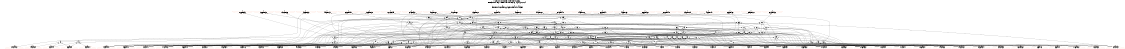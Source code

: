 # Network structure generated by ABC

digraph network {
size = "7.5,10";
center = true;
edge [dir = back];

{
  node [shape = plaintext];
  edge [style = invis];
  LevelTitle1 [label=""];
  LevelTitle2 [label=""];
  Level7 [label = ""];
  Level6 [label = ""];
  Level5 [label = ""];
  Level4 [label = ""];
  Level3 [label = ""];
  Level2 [label = ""];
  Level1 [label = ""];
  Level0 [label = ""];
  LevelTitle1 ->  LevelTitle2 ->  Level7 ->  Level6 ->  Level5 ->  Level4 ->  Level3 ->  Level2 ->  Level1 ->  Level0;
}

{
  rank = same;
  LevelTitle1;
  title1 [shape=plaintext,
          fontsize=20,
          fontname = "Times-Roman",
          label="Network structure visualized by ABC\nBenchmark \"top\". Time was Wed Oct 16 16:07:30 2024. "
         ];
}

{
  rank = same;
  LevelTitle2;
  title2 [shape=plaintext,
          fontsize=18,
          fontname = "Times-Roman",
          label="The network contains 86 logic nodes and 0 latches.\n"
         ];
}

{
  rank = same;
  Level7;
  Node61 [label = "_768gat_334_", shape = invtriangle, color = coral, fillcolor = coral];
  Node62 [label = "_388gat_133_", shape = invtriangle, color = coral, fillcolor = coral];
  Node63 [label = "_420gat_158_", shape = invtriangle, color = coral, fillcolor = coral];
  Node64 [label = "_423gat_155_", shape = invtriangle, color = coral, fillcolor = coral];
  Node65 [label = "_419gat_164_", shape = invtriangle, color = coral, fillcolor = coral];
  Node66 [label = "_850gat_404_", shape = invtriangle, color = coral, fillcolor = coral];
  Node67 [label = "_389gat_132_", shape = invtriangle, color = coral, fillcolor = coral];
  Node68 [label = "_767gat_349_", shape = invtriangle, color = coral, fillcolor = coral];
  Node69 [label = "_874gat_433_", shape = invtriangle, color = coral, fillcolor = coral];
  Node70 [label = "_418gat_168_", shape = invtriangle, color = coral, fillcolor = coral];
  Node71 [label = "_421gat_162_", shape = invtriangle, color = coral, fillcolor = coral];
  Node72 [label = "_422gat_161_", shape = invtriangle, color = coral, fillcolor = coral];
  Node73 [label = "_878gat_442_", shape = invtriangle, color = coral, fillcolor = coral];
  Node74 [label = "_450gat_173_", shape = invtriangle, color = coral, fillcolor = coral];
  Node75 [label = "_447gat_182_", shape = invtriangle, color = coral, fillcolor = coral];
  Node76 [label = "_879gat_441_", shape = invtriangle, color = coral, fillcolor = coral];
  Node77 [label = "_449gat_176_", shape = invtriangle, color = coral, fillcolor = coral];
  Node78 [label = "_863gat_424_", shape = invtriangle, color = coral, fillcolor = coral];
  Node79 [label = "_446gat_183_", shape = invtriangle, color = coral, fillcolor = coral];
  Node80 [label = "_866gat_426_", shape = invtriangle, color = coral, fillcolor = coral];
  Node81 [label = "_880gat_440_", shape = invtriangle, color = coral, fillcolor = coral];
  Node82 [label = "_391gat_124_", shape = invtriangle, color = coral, fillcolor = coral];
  Node83 [label = "_448gat_179_", shape = invtriangle, color = coral, fillcolor = coral];
  Node84 [label = "_865gat_422_", shape = invtriangle, color = coral, fillcolor = coral];
  Node85 [label = "_390gat_131_", shape = invtriangle, color = coral, fillcolor = coral];
  Node86 [label = "_864gat_423_", shape = invtriangle, color = coral, fillcolor = coral];
}

{
  rank = same;
  Level6;
  Node111 [label = "111\n", shape = ellipse];
  Node129 [label = "129\n", shape = ellipse];
  Node147 [label = "147\n", shape = ellipse];
  Node158 [label = "158\n", shape = ellipse];
  Node159 [label = "159\n", shape = ellipse];
}

{
  rank = same;
  Level5;
  Node95 [label = "95\n", shape = ellipse];
  Node112 [label = "112\n", shape = ellipse];
  Node130 [label = "130\n", shape = ellipse];
  Node141 [label = "141\n", shape = ellipse];
  Node148 [label = "148\n", shape = ellipse];
  Node154 [label = "154\n", shape = ellipse];
  Node165 [label = "165\n", shape = ellipse];
  Node170 [label = "170\n", shape = ellipse];
}

{
  rank = same;
  Level4;
  Node96 [label = "96\n", shape = ellipse];
  Node113 [label = "113\n", shape = ellipse];
  Node121 [label = "121\n", shape = ellipse];
  Node131 [label = "131\n", shape = ellipse];
  Node138 [label = "138\n", shape = ellipse];
  Node142 [label = "142\n", shape = ellipse];
  Node149 [label = "149\n", shape = ellipse];
  Node150 [label = "150\n", shape = ellipse];
  Node151 [label = "151\n", shape = ellipse];
  Node155 [label = "155\n", shape = ellipse];
  Node160 [label = "160\n", shape = ellipse];
  Node161 [label = "161\n", shape = ellipse];
  Node166 [label = "166\n", shape = ellipse];
  Node167 [label = "167\n", shape = ellipse];
  Node171 [label = "171\n", shape = ellipse];
  Node172 [label = "172\n", shape = ellipse];
}

{
  rank = same;
  Level3;
  Node97 [label = "97\n", shape = ellipse];
  Node114 [label = "114\n", shape = ellipse];
  Node115 [label = "115\n", shape = ellipse];
  Node116 [label = "116\n", shape = ellipse];
  Node118 [label = "118\n", shape = ellipse];
  Node119 [label = "119\n", shape = ellipse];
  Node120 [label = "120\n", shape = ellipse];
  Node122 [label = "122\n", shape = ellipse];
  Node132 [label = "132\n", shape = ellipse];
  Node135 [label = "135\n", shape = ellipse];
  Node139 [label = "139\n", shape = ellipse];
  Node140 [label = "140\n", shape = ellipse];
  Node143 [label = "143\n", shape = ellipse];
  Node162 [label = "162\n", shape = ellipse];
  Node168 [label = "168\n", shape = ellipse];
}

{
  rank = same;
  Level2;
  Node88 [label = "88\n", shape = ellipse];
  Node93 [label = "93\n", shape = ellipse];
  Node98 [label = "98\n", shape = ellipse];
  Node102 [label = "102\n", shape = ellipse];
  Node103 [label = "103\n", shape = ellipse];
  Node105 [label = "105\n", shape = ellipse];
  Node109 [label = "109\n", shape = ellipse];
  Node117 [label = "117\n", shape = ellipse];
  Node123 [label = "123\n", shape = ellipse];
  Node124 [label = "124\n", shape = ellipse];
  Node133 [label = "133\n", shape = ellipse];
  Node134 [label = "134\n", shape = ellipse];
  Node136 [label = "136\n", shape = ellipse];
  Node137 [label = "137\n", shape = ellipse];
  Node144 [label = "144\n", shape = ellipse];
  Node153 [label = "153\n", shape = ellipse];
  Node157 [label = "157\n", shape = ellipse];
  Node164 [label = "164\n", shape = ellipse];
}

{
  rank = same;
  Level1;
  Node89 [label = "89\n", shape = ellipse];
  Node90 [label = "90\n", shape = ellipse];
  Node91 [label = "91\n", shape = ellipse];
  Node92 [label = "92\n", shape = ellipse];
  Node94 [label = "94\n", shape = ellipse];
  Node99 [label = "99\n", shape = ellipse];
  Node100 [label = "100\n", shape = ellipse];
  Node101 [label = "101\n", shape = ellipse];
  Node104 [label = "104\n", shape = ellipse];
  Node106 [label = "106\n", shape = ellipse];
  Node107 [label = "107\n", shape = ellipse];
  Node108 [label = "108\n", shape = ellipse];
  Node110 [label = "110\n", shape = ellipse];
  Node125 [label = "125\n", shape = ellipse];
  Node126 [label = "126\n", shape = ellipse];
  Node127 [label = "127\n", shape = ellipse];
  Node128 [label = "128\n", shape = ellipse];
  Node145 [label = "145\n", shape = ellipse];
  Node146 [label = "146\n", shape = ellipse];
  Node152 [label = "152\n", shape = ellipse];
  Node156 [label = "156\n", shape = ellipse];
  Node163 [label = "163\n", shape = ellipse];
  Node169 [label = "169\n", shape = ellipse];
  Node173 [label = "173\n", shape = ellipse];
}

{
  rank = same;
  Level0;
  Node1 [label = "_1gat_0_", shape = triangle, color = coral, fillcolor = coral];
  Node2 [label = "_85gat_17_", shape = triangle, color = coral, fillcolor = coral];
  Node3 [label = "_135gat_32_", shape = triangle, color = coral, fillcolor = coral];
  Node4 [label = "_152gat_37_", shape = triangle, color = coral, fillcolor = coral];
  Node5 [label = "_210gat_49_", shape = triangle, color = coral, fillcolor = coral];
  Node6 [label = "_259gat_55_", shape = triangle, color = coral, fillcolor = coral];
  Node7 [label = "_36gat_6_", shape = triangle, color = coral, fillcolor = coral];
  Node8 [label = "_55gat_9_", shape = triangle, color = coral, fillcolor = coral];
  Node9 [label = "_75gat_15_", shape = triangle, color = coral, fillcolor = coral];
  Node10 [label = "_159gat_40_", shape = triangle, color = coral, fillcolor = coral];
  Node11 [label = "_237gat_52_", shape = triangle, color = coral, fillcolor = coral];
  Node12 [label = "_138gat_33_", shape = triangle, color = coral, fillcolor = coral];
  Node13 [label = "_8gat_1_", shape = triangle, color = coral, fillcolor = coral];
  Node14 [label = "_219gat_50_", shape = triangle, color = coral, fillcolor = coral];
  Node15 [label = "_26gat_4_", shape = triangle, color = coral, fillcolor = coral];
  Node16 [label = "_74gat_14_", shape = triangle, color = coral, fillcolor = coral];
  Node17 [label = "_153gat_38_", shape = triangle, color = coral, fillcolor = coral];
  Node18 [label = "_59gat_10_", shape = triangle, color = coral, fillcolor = coral];
  Node19 [label = "_207gat_48_", shape = triangle, color = coral, fillcolor = coral];
  Node20 [label = "_261gat_57_", shape = triangle, color = coral, fillcolor = coral];
  Node21 [label = "_88gat_20_", shape = triangle, color = coral, fillcolor = coral];
  Node22 [label = "_183gat_44_", shape = triangle, color = coral, fillcolor = coral];
  Node23 [label = "_149gat_36_", shape = triangle, color = coral, fillcolor = coral];
  Node24 [label = "_260gat_56_", shape = triangle, color = coral, fillcolor = coral];
  Node25 [label = "_13gat_2_", shape = triangle, color = coral, fillcolor = coral];
  Node26 [label = "_73gat_13_", shape = triangle, color = coral, fillcolor = coral];
  Node27 [label = "_116gat_28_", shape = triangle, color = coral, fillcolor = coral];
  Node28 [label = "_130gat_31_", shape = triangle, color = coral, fillcolor = coral];
  Node29 [label = "_246gat_53_", shape = triangle, color = coral, fillcolor = coral];
  Node30 [label = "_89gat_21_", shape = triangle, color = coral, fillcolor = coral];
  Node31 [label = "_111gat_27_", shape = triangle, color = coral, fillcolor = coral];
  Node32 [label = "_189gat_45_", shape = triangle, color = coral, fillcolor = coral];
  Node33 [label = "_68gat_11_", shape = triangle, color = coral, fillcolor = coral];
  Node34 [label = "_72gat_12_", shape = triangle, color = coral, fillcolor = coral];
  Node35 [label = "_268gat_59_", shape = triangle, color = coral, fillcolor = coral];
  Node36 [label = "_90gat_22_", shape = triangle, color = coral, fillcolor = coral];
  Node37 [label = "_143gat_34_", shape = triangle, color = coral, fillcolor = coral];
  Node38 [label = "_201gat_47_", shape = triangle, color = coral, fillcolor = coral];
  Node39 [label = "_267gat_58_", shape = triangle, color = coral, fillcolor = coral];
  Node40 [label = "_101gat_25_", shape = triangle, color = coral, fillcolor = coral];
  Node41 [label = "_171gat_42_", shape = triangle, color = coral, fillcolor = coral];
  Node42 [label = "_29gat_5_", shape = triangle, color = coral, fillcolor = coral];
  Node43 [label = "_228gat_51_", shape = triangle, color = coral, fillcolor = coral];
  Node44 [label = "_91gat_23_", shape = triangle, color = coral, fillcolor = coral];
  Node45 [label = "_146gat_35_", shape = triangle, color = coral, fillcolor = coral];
  Node46 [label = "_51gat_8_", shape = triangle, color = coral, fillcolor = coral];
  Node47 [label = "_80gat_16_", shape = triangle, color = coral, fillcolor = coral];
  Node48 [label = "_87gat_19_", shape = triangle, color = coral, fillcolor = coral];
  Node49 [label = "_165gat_41_", shape = triangle, color = coral, fillcolor = coral];
  Node50 [label = "_255gat_54_", shape = triangle, color = coral, fillcolor = coral];
  Node51 [label = "_156gat_39_", shape = triangle, color = coral, fillcolor = coral];
  Node52 [label = "_177gat_43_", shape = triangle, color = coral, fillcolor = coral];
  Node53 [label = "_42gat_7_", shape = triangle, color = coral, fillcolor = coral];
  Node54 [label = "_86gat_18_", shape = triangle, color = coral, fillcolor = coral];
  Node55 [label = "_17gat_3_", shape = triangle, color = coral, fillcolor = coral];
  Node56 [label = "_96gat_24_", shape = triangle, color = coral, fillcolor = coral];
  Node57 [label = "_106gat_26_", shape = triangle, color = coral, fillcolor = coral];
  Node58 [label = "_121gat_29_", shape = triangle, color = coral, fillcolor = coral];
  Node59 [label = "_195gat_46_", shape = triangle, color = coral, fillcolor = coral];
  Node60 [label = "_126gat_30_", shape = triangle, color = coral, fillcolor = coral];
}

title1 -> title2 [style = invis];
title2 -> Node61 [style = invis];
title2 -> Node62 [style = invis];
title2 -> Node63 [style = invis];
title2 -> Node64 [style = invis];
title2 -> Node65 [style = invis];
title2 -> Node66 [style = invis];
title2 -> Node67 [style = invis];
title2 -> Node68 [style = invis];
title2 -> Node69 [style = invis];
title2 -> Node70 [style = invis];
title2 -> Node71 [style = invis];
title2 -> Node72 [style = invis];
title2 -> Node73 [style = invis];
title2 -> Node74 [style = invis];
title2 -> Node75 [style = invis];
title2 -> Node76 [style = invis];
title2 -> Node77 [style = invis];
title2 -> Node78 [style = invis];
title2 -> Node79 [style = invis];
title2 -> Node80 [style = invis];
title2 -> Node81 [style = invis];
title2 -> Node82 [style = invis];
title2 -> Node83 [style = invis];
title2 -> Node84 [style = invis];
title2 -> Node85 [style = invis];
title2 -> Node86 [style = invis];
Node61 -> Node62 [style = invis];
Node62 -> Node63 [style = invis];
Node63 -> Node64 [style = invis];
Node64 -> Node65 [style = invis];
Node65 -> Node66 [style = invis];
Node66 -> Node67 [style = invis];
Node67 -> Node68 [style = invis];
Node68 -> Node69 [style = invis];
Node69 -> Node70 [style = invis];
Node70 -> Node71 [style = invis];
Node71 -> Node72 [style = invis];
Node72 -> Node73 [style = invis];
Node73 -> Node74 [style = invis];
Node74 -> Node75 [style = invis];
Node75 -> Node76 [style = invis];
Node76 -> Node77 [style = invis];
Node77 -> Node78 [style = invis];
Node78 -> Node79 [style = invis];
Node79 -> Node80 [style = invis];
Node80 -> Node81 [style = invis];
Node81 -> Node82 [style = invis];
Node82 -> Node83 [style = invis];
Node83 -> Node84 [style = invis];
Node84 -> Node85 [style = invis];
Node85 -> Node86 [style = invis];
Node61 -> Node88 [style = solid];
Node62 -> Node90 [style = solid];
Node63 -> Node91 [style = solid];
Node64 -> Node92 [style = solid];
Node65 -> Node93 [style = solid];
Node66 -> Node95 [style = solid];
Node67 -> Node108 [style = solid];
Node68 -> Node109 [style = solid];
Node69 -> Node111 [style = solid];
Node70 -> Node126 [style = solid];
Node71 -> Node127 [style = solid];
Node72 -> Node128 [style = solid];
Node73 -> Node129 [style = solid];
Node74 -> Node146 [style = solid];
Node75 -> Node100 [style = solid];
Node76 -> Node147 [style = solid];
Node77 -> Node153 [style = solid];
Node78 -> Node154 [style = solid];
Node79 -> Node157 [style = solid];
Node80 -> Node158 [style = solid];
Node81 -> Node159 [style = solid];
Node82 -> Node163 [style = solid];
Node83 -> Node164 [style = solid];
Node84 -> Node165 [style = solid];
Node85 -> Node94 [style = solid];
Node86 -> Node170 [style = solid];
Node88 -> Node89 [style = solid];
Node88 -> Node19 [style = solid];
Node88 -> Node22 [style = solid];
Node88 -> Node32 [style = solid];
Node88 -> Node38 [style = solid];
Node88 -> Node59 [style = solid];
Node89 -> Node10 [style = solid];
Node89 -> Node28 [style = solid];
Node89 -> Node41 [style = solid];
Node89 -> Node49 [style = solid];
Node89 -> Node52 [style = solid];
Node90 -> Node9 [style = solid];
Node90 -> Node42 [style = solid];
Node90 -> Node53 [style = solid];
Node91 -> Node9 [style = solid];
Node91 -> Node18 [style = solid];
Node91 -> Node47 [style = solid];
Node92 -> Node21 [style = solid];
Node92 -> Node36 [style = solid];
Node92 -> Node48 [style = solid];
Node93 -> Node94 [style = solid];
Node93 -> Node1 [style = solid];
Node93 -> Node15 [style = solid];
Node93 -> Node25 [style = solid];
Node93 -> Node55 [style = solid];
Node94 -> Node7 [style = solid];
Node94 -> Node42 [style = solid];
Node94 -> Node53 [style = solid];
Node95 -> Node96 [style = solid];
Node95 -> Node97 [style = solid];
Node95 -> Node14 [style = solid];
Node95 -> Node20 [style = solid];
Node95 -> Node38 [style = solid];
Node95 -> Node43 [style = solid];
Node96 -> Node97 [style = solid];
Node96 -> Node105 [style = solid];
Node96 -> Node107 [style = solid];
Node96 -> Node11 [style = solid];
Node96 -> Node29 [style = solid];
Node96 -> Node38 [style = solid];
Node97 -> Node98 [style = solid];
Node97 -> Node102 [style = solid];
Node97 -> Node103 [style = solid];
Node97 -> Node60 [style = solid];
Node98 -> Node99 [style = solid];
Node98 -> Node100 [style = solid];
Node98 -> Node101 [style = solid];
Node98 -> Node9 [style = solid];
Node98 -> Node18 [style = solid];
Node98 -> Node53 [style = solid];
Node99 -> Node1 [style = solid];
Node99 -> Node13 [style = solid];
Node99 -> Node46 [style = solid];
Node99 -> Node55 [style = solid];
Node100 -> Node1 [style = solid];
Node100 -> Node15 [style = solid];
Node100 -> Node46 [style = solid];
Node101 -> Node18 [style = solid];
Node101 -> Node51 [style = solid];
Node101 -> Node53 [style = solid];
Node101 -> Node55 [style = solid];
Node102 -> Node100 [style = solid];
Node102 -> Node1 [style = solid];
Node102 -> Node17 [style = solid];
Node102 -> Node18 [style = solid];
Node102 -> Node51 [style = solid];
Node102 -> Node55 [style = solid];
Node103 -> Node100 [style = solid];
Node103 -> Node104 [style = solid];
Node103 -> Node8 [style = solid];
Node103 -> Node35 [style = solid];
Node104 -> Node9 [style = solid];
Node104 -> Node42 [style = solid];
Node104 -> Node47 [style = solid];
Node105 -> Node106 [style = solid];
Node105 -> Node18 [style = solid];
Node105 -> Node26 [style = solid];
Node105 -> Node33 [style = solid];
Node105 -> Node34 [style = solid];
Node105 -> Node53 [style = solid];
Node106 -> Node1 [style = solid];
Node106 -> Node8 [style = solid];
Node106 -> Node13 [style = solid];
Node106 -> Node25 [style = solid];
Node107 -> Node5 [style = solid];
Node107 -> Node39 [style = solid];
Node107 -> Node50 [style = solid];
Node107 -> Node58 [style = solid];
Node108 -> Node7 [style = solid];
Node108 -> Node42 [style = solid];
Node108 -> Node47 [style = solid];
Node109 -> Node110 [style = solid];
Node109 -> Node3 [style = solid];
Node109 -> Node27 [style = solid];
Node109 -> Node31 [style = solid];
Node109 -> Node58 [style = solid];
Node109 -> Node60 [style = solid];
Node110 -> Node28 [style = solid];
Node110 -> Node40 [style = solid];
Node110 -> Node44 [style = solid];
Node110 -> Node56 [style = solid];
Node110 -> Node57 [style = solid];
Node111 -> Node112 [style = solid];
Node111 -> Node121 [style = solid];
Node111 -> Node122 [style = solid];
Node111 -> Node14 [style = solid];
Node111 -> Node43 [style = solid];
Node111 -> Node52 [style = solid];
Node112 -> Node113 [style = solid];
Node112 -> Node120 [style = solid];
Node112 -> Node22 [style = solid];
Node113 -> Node114 [style = solid];
Node113 -> Node115 [style = solid];
Node113 -> Node116 [style = solid];
Node113 -> Node118 [style = solid];
Node113 -> Node119 [style = solid];
Node113 -> Node32 [style = solid];
Node114 -> Node98 [style = solid];
Node114 -> Node102 [style = solid];
Node114 -> Node103 [style = solid];
Node114 -> Node38 [style = solid];
Node114 -> Node60 [style = solid];
Node115 -> Node98 [style = solid];
Node115 -> Node102 [style = solid];
Node115 -> Node103 [style = solid];
Node115 -> Node20 [style = solid];
Node115 -> Node38 [style = solid];
Node115 -> Node60 [style = solid];
Node116 -> Node98 [style = solid];
Node116 -> Node117 [style = solid];
Node116 -> Node103 [style = solid];
Node116 -> Node27 [style = solid];
Node116 -> Node45 [style = solid];
Node117 -> Node100 [style = solid];
Node117 -> Node1 [style = solid];
Node117 -> Node18 [style = solid];
Node117 -> Node51 [style = solid];
Node117 -> Node55 [style = solid];
Node118 -> Node98 [style = solid];
Node118 -> Node117 [style = solid];
Node118 -> Node103 [style = solid];
Node118 -> Node23 [style = solid];
Node118 -> Node58 [style = solid];
Node118 -> Node59 [style = solid];
Node119 -> Node98 [style = solid];
Node119 -> Node117 [style = solid];
Node119 -> Node103 [style = solid];
Node119 -> Node23 [style = solid];
Node119 -> Node58 [style = solid];
Node119 -> Node59 [style = solid];
Node120 -> Node98 [style = solid];
Node120 -> Node117 [style = solid];
Node120 -> Node103 [style = solid];
Node120 -> Node31 [style = solid];
Node120 -> Node37 [style = solid];
Node121 -> Node122 [style = solid];
Node121 -> Node105 [style = solid];
Node121 -> Node125 [style = solid];
Node121 -> Node11 [style = solid];
Node121 -> Node29 [style = solid];
Node121 -> Node52 [style = solid];
Node122 -> Node98 [style = solid];
Node122 -> Node123 [style = solid];
Node122 -> Node124 [style = solid];
Node122 -> Node57 [style = solid];
Node123 -> Node100 [style = solid];
Node123 -> Node8 [style = solid];
Node123 -> Node17 [style = solid];
Node123 -> Node18 [style = solid];
Node123 -> Node51 [style = solid];
Node124 -> Node100 [style = solid];
Node124 -> Node104 [style = solid];
Node124 -> Node4 [style = solid];
Node124 -> Node12 [style = solid];
Node124 -> Node35 [style = solid];
Node124 -> Node55 [style = solid];
Node125 -> Node5 [style = solid];
Node125 -> Node40 [style = solid];
Node126 -> Node1 [style = solid];
Node126 -> Node13 [style = solid];
Node126 -> Node25 [style = solid];
Node126 -> Node55 [style = solid];
Node127 -> Node7 [style = solid];
Node127 -> Node18 [style = solid];
Node127 -> Node47 [style = solid];
Node128 -> Node7 [style = solid];
Node128 -> Node18 [style = solid];
Node128 -> Node53 [style = solid];
Node129 -> Node130 [style = solid];
Node129 -> Node141 [style = solid];
Node129 -> Node142 [style = solid];
Node129 -> Node10 [style = solid];
Node129 -> Node14 [style = solid];
Node129 -> Node43 [style = solid];
Node130 -> Node113 [style = solid];
Node130 -> Node131 [style = solid];
Node130 -> Node138 [style = solid];
Node130 -> Node120 [style = solid];
Node130 -> Node22 [style = solid];
Node131 -> Node122 [style = solid];
Node131 -> Node132 [style = solid];
Node131 -> Node135 [style = solid];
Node131 -> Node49 [style = solid];
Node131 -> Node52 [style = solid];
Node132 -> Node98 [style = solid];
Node132 -> Node133 [style = solid];
Node132 -> Node134 [style = solid];
Node132 -> Node40 [style = solid];
Node132 -> Node41 [style = solid];
Node133 -> Node100 [style = solid];
Node133 -> Node8 [style = solid];
Node133 -> Node18 [style = solid];
Node133 -> Node23 [style = solid];
Node133 -> Node51 [style = solid];
Node134 -> Node100 [style = solid];
Node134 -> Node104 [style = solid];
Node134 -> Node12 [style = solid];
Node134 -> Node35 [style = solid];
Node134 -> Node55 [style = solid];
Node135 -> Node98 [style = solid];
Node135 -> Node136 [style = solid];
Node135 -> Node137 [style = solid];
Node135 -> Node12 [style = solid];
Node135 -> Node46 [style = solid];
Node135 -> Node56 [style = solid];
Node136 -> Node100 [style = solid];
Node136 -> Node104 [style = solid];
Node136 -> Node35 [style = solid];
Node136 -> Node55 [style = solid];
Node137 -> Node100 [style = solid];
Node137 -> Node8 [style = solid];
Node137 -> Node18 [style = solid];
Node137 -> Node45 [style = solid];
Node137 -> Node51 [style = solid];
Node138 -> Node139 [style = solid];
Node138 -> Node140 [style = solid];
Node138 -> Node135 [style = solid];
Node138 -> Node41 [style = solid];
Node138 -> Node49 [style = solid];
Node139 -> Node98 [style = solid];
Node139 -> Node123 [style = solid];
Node139 -> Node124 [style = solid];
Node139 -> Node52 [style = solid];
Node139 -> Node57 [style = solid];
Node140 -> Node98 [style = solid];
Node140 -> Node133 [style = solid];
Node140 -> Node134 [style = solid];
Node140 -> Node40 [style = solid];
Node141 -> Node142 [style = solid];
Node141 -> Node105 [style = solid];
Node141 -> Node145 [style = solid];
Node141 -> Node10 [style = solid];
Node141 -> Node11 [style = solid];
Node141 -> Node29 [style = solid];
Node142 -> Node143 [style = solid];
Node142 -> Node98 [style = solid];
Node142 -> Node144 [style = solid];
Node142 -> Node37 [style = solid];
Node142 -> Node44 [style = solid];
Node143 -> Node136 [style = solid];
Node143 -> Node12 [style = solid];
Node143 -> Node13 [style = solid];
Node144 -> Node100 [style = solid];
Node144 -> Node8 [style = solid];
Node144 -> Node18 [style = solid];
Node144 -> Node51 [style = solid];
Node145 -> Node5 [style = solid];
Node145 -> Node35 [style = solid];
Node146 -> Node21 [style = solid];
Node146 -> Node30 [style = solid];
Node146 -> Node48 [style = solid];
Node147 -> Node148 [style = solid];
Node147 -> Node151 [style = solid];
Node147 -> Node135 [style = solid];
Node147 -> Node14 [style = solid];
Node147 -> Node43 [style = solid];
Node147 -> Node49 [style = solid];
Node148 -> Node149 [style = solid];
Node148 -> Node113 [style = solid];
Node148 -> Node150 [style = solid];
Node148 -> Node120 [style = solid];
Node148 -> Node132 [style = solid];
Node148 -> Node22 [style = solid];
Node149 -> Node122 [style = solid];
Node149 -> Node52 [style = solid];
Node150 -> Node139 [style = solid];
Node150 -> Node140 [style = solid];
Node150 -> Node41 [style = solid];
Node151 -> Node135 [style = solid];
Node151 -> Node105 [style = solid];
Node151 -> Node152 [style = solid];
Node151 -> Node11 [style = solid];
Node151 -> Node29 [style = solid];
Node151 -> Node49 [style = solid];
Node152 -> Node5 [style = solid];
Node152 -> Node44 [style = solid];
Node153 -> Node106 [style = solid];
Node153 -> Node16 [style = solid];
Node153 -> Node18 [style = solid];
Node153 -> Node33 [style = solid];
Node154 -> Node113 [style = solid];
Node154 -> Node155 [style = solid];
Node154 -> Node120 [style = solid];
Node154 -> Node14 [style = solid];
Node154 -> Node22 [style = solid];
Node154 -> Node43 [style = solid];
Node155 -> Node120 [style = solid];
Node155 -> Node105 [style = solid];
Node155 -> Node156 [style = solid];
Node155 -> Node11 [style = solid];
Node155 -> Node22 [style = solid];
Node155 -> Node29 [style = solid];
Node156 -> Node5 [style = solid];
Node156 -> Node57 [style = solid];
Node157 -> Node94 [style = solid];
Node157 -> Node1 [style = solid];
Node157 -> Node15 [style = solid];
Node157 -> Node25 [style = solid];
Node157 -> Node55 [style = solid];
Node158 -> Node130 [style = solid];
Node158 -> Node142 [style = solid];
Node158 -> Node10 [style = solid];
Node159 -> Node112 [style = solid];
Node159 -> Node160 [style = solid];
Node159 -> Node161 [style = solid];
Node159 -> Node122 [style = solid];
Node159 -> Node14 [style = solid];
Node159 -> Node52 [style = solid];
Node160 -> Node140 [style = solid];
Node160 -> Node41 [style = solid];
Node161 -> Node140 [style = solid];
Node161 -> Node162 [style = solid];
Node161 -> Node11 [style = solid];
Node161 -> Node29 [style = solid];
Node161 -> Node41 [style = solid];
Node161 -> Node43 [style = solid];
Node162 -> Node105 [style = solid];
Node162 -> Node5 [style = solid];
Node162 -> Node41 [style = solid];
Node162 -> Node56 [style = solid];
Node163 -> Node2 [style = solid];
Node163 -> Node54 [style = solid];
Node164 -> Node106 [style = solid];
Node164 -> Node33 [style = solid];
Node164 -> Node42 [style = solid];
Node165 -> Node166 [style = solid];
Node165 -> Node167 [style = solid];
Node165 -> Node168 [style = solid];
Node165 -> Node14 [style = solid];
Node165 -> Node43 [style = solid];
Node165 -> Node59 [style = solid];
Node166 -> Node114 [style = solid];
Node166 -> Node115 [style = solid];
Node167 -> Node168 [style = solid];
Node167 -> Node105 [style = solid];
Node167 -> Node169 [style = solid];
Node167 -> Node11 [style = solid];
Node167 -> Node29 [style = solid];
Node167 -> Node59 [style = solid];
Node168 -> Node98 [style = solid];
Node168 -> Node117 [style = solid];
Node168 -> Node103 [style = solid];
Node168 -> Node23 [style = solid];
Node168 -> Node58 [style = solid];
Node169 -> Node5 [style = solid];
Node169 -> Node24 [style = solid];
Node169 -> Node27 [style = solid];
Node169 -> Node50 [style = solid];
Node170 -> Node171 [style = solid];
Node170 -> Node172 [style = solid];
Node170 -> Node116 [style = solid];
Node170 -> Node14 [style = solid];
Node170 -> Node32 [style = solid];
Node170 -> Node43 [style = solid];
Node171 -> Node114 [style = solid];
Node171 -> Node115 [style = solid];
Node171 -> Node118 [style = solid];
Node171 -> Node119 [style = solid];
Node172 -> Node116 [style = solid];
Node172 -> Node105 [style = solid];
Node172 -> Node173 [style = solid];
Node172 -> Node11 [style = solid];
Node172 -> Node29 [style = solid];
Node172 -> Node32 [style = solid];
Node173 -> Node5 [style = solid];
Node173 -> Node6 [style = solid];
Node173 -> Node31 [style = solid];
Node173 -> Node50 [style = solid];
}


